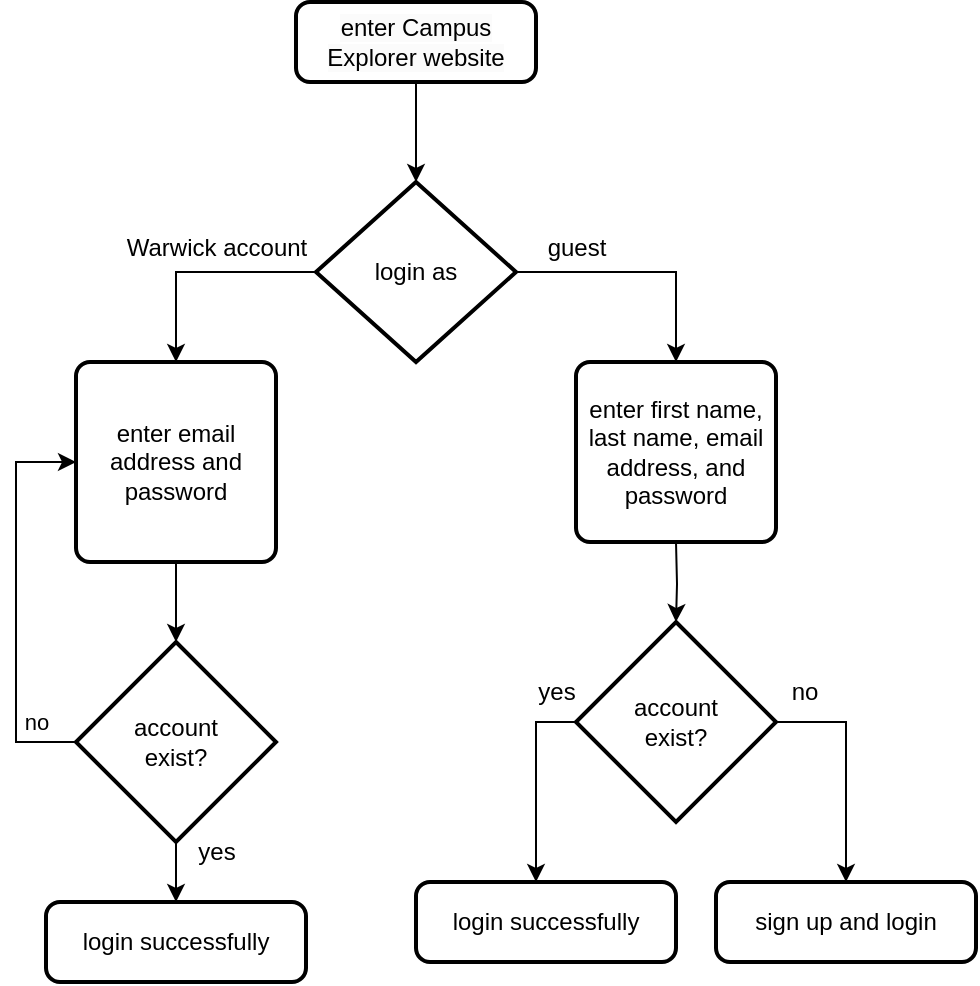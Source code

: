 <mxfile version="21.5.0" type="github">
  <diagram id="C5RBs43oDa-KdzZeNtuy" name="Page-1">
    <mxGraphModel dx="865" dy="542" grid="1" gridSize="10" guides="1" tooltips="1" connect="1" arrows="1" fold="1" page="1" pageScale="1" pageWidth="827" pageHeight="1169" math="0" shadow="0">
      <root>
        <mxCell id="WIyWlLk6GJQsqaUBKTNV-0" />
        <mxCell id="WIyWlLk6GJQsqaUBKTNV-1" parent="WIyWlLk6GJQsqaUBKTNV-0" />
        <mxCell id="D2uSXx4SEqzR9EKK17rN-6" style="edgeStyle=orthogonalEdgeStyle;rounded=0;orthogonalLoop=1;jettySize=auto;html=1;exitX=0.5;exitY=1;exitDx=0;exitDy=0;entryX=0.5;entryY=0;entryDx=0;entryDy=0;entryPerimeter=0;" edge="1" parent="WIyWlLk6GJQsqaUBKTNV-1" source="D2uSXx4SEqzR9EKK17rN-0" target="D2uSXx4SEqzR9EKK17rN-1">
          <mxGeometry relative="1" as="geometry" />
        </mxCell>
        <mxCell id="D2uSXx4SEqzR9EKK17rN-0" value="&lt;span style=&quot;caret-color: rgb(0, 0, 0); color: rgb(0, 0, 0); font-family: Helvetica; font-size: 12px; font-style: normal; font-variant-caps: normal; font-weight: 400; letter-spacing: normal; text-align: center; text-indent: 0px; text-transform: none; word-spacing: 0px; -webkit-text-stroke-width: 0px; background-color: rgb(251, 251, 251); text-decoration: none; float: none; display: inline !important;&quot;&gt;enter Campus Explorer website&lt;/span&gt;" style="rounded=1;whiteSpace=wrap;html=1;absoluteArcSize=1;arcSize=14;strokeWidth=2;" vertex="1" parent="WIyWlLk6GJQsqaUBKTNV-1">
          <mxGeometry x="160" y="160" width="120" height="40" as="geometry" />
        </mxCell>
        <mxCell id="D2uSXx4SEqzR9EKK17rN-1" value="login as" style="strokeWidth=2;html=1;shape=mxgraph.flowchart.decision;whiteSpace=wrap;" vertex="1" parent="WIyWlLk6GJQsqaUBKTNV-1">
          <mxGeometry x="170" y="250" width="100" height="90" as="geometry" />
        </mxCell>
        <mxCell id="D2uSXx4SEqzR9EKK17rN-10" value="" style="edgeStyle=orthogonalEdgeStyle;rounded=0;orthogonalLoop=1;jettySize=auto;html=1;" edge="1" parent="WIyWlLk6GJQsqaUBKTNV-1" source="D2uSXx4SEqzR9EKK17rN-2" target="D2uSXx4SEqzR9EKK17rN-3">
          <mxGeometry relative="1" as="geometry" />
        </mxCell>
        <mxCell id="D2uSXx4SEqzR9EKK17rN-2" value="enter email address and password" style="rounded=1;whiteSpace=wrap;html=1;absoluteArcSize=1;arcSize=14;strokeWidth=2;" vertex="1" parent="WIyWlLk6GJQsqaUBKTNV-1">
          <mxGeometry x="50" y="340" width="100" height="100" as="geometry" />
        </mxCell>
        <mxCell id="D2uSXx4SEqzR9EKK17rN-14" value="" style="edgeStyle=orthogonalEdgeStyle;rounded=0;orthogonalLoop=1;jettySize=auto;html=1;" edge="1" parent="WIyWlLk6GJQsqaUBKTNV-1" source="D2uSXx4SEqzR9EKK17rN-3" target="D2uSXx4SEqzR9EKK17rN-13">
          <mxGeometry relative="1" as="geometry" />
        </mxCell>
        <mxCell id="D2uSXx4SEqzR9EKK17rN-3" value="account&lt;br&gt;exist?" style="strokeWidth=2;html=1;shape=mxgraph.flowchart.decision;whiteSpace=wrap;" vertex="1" parent="WIyWlLk6GJQsqaUBKTNV-1">
          <mxGeometry x="50" y="480" width="100" height="100" as="geometry" />
        </mxCell>
        <mxCell id="D2uSXx4SEqzR9EKK17rN-9" value="" style="endArrow=classic;html=1;rounded=0;exitX=0;exitY=0.5;exitDx=0;exitDy=0;exitPerimeter=0;entryX=0.5;entryY=0;entryDx=0;entryDy=0;" edge="1" parent="WIyWlLk6GJQsqaUBKTNV-1" source="D2uSXx4SEqzR9EKK17rN-1" target="D2uSXx4SEqzR9EKK17rN-2">
          <mxGeometry width="50" height="50" relative="1" as="geometry">
            <mxPoint x="190" y="440" as="sourcePoint" />
            <mxPoint x="240" y="390" as="targetPoint" />
            <Array as="points">
              <mxPoint x="100" y="295" />
            </Array>
          </mxGeometry>
        </mxCell>
        <mxCell id="D2uSXx4SEqzR9EKK17rN-11" value="" style="endArrow=classic;html=1;rounded=0;exitX=0;exitY=0.5;exitDx=0;exitDy=0;exitPerimeter=0;entryX=0;entryY=0.5;entryDx=0;entryDy=0;" edge="1" parent="WIyWlLk6GJQsqaUBKTNV-1" source="D2uSXx4SEqzR9EKK17rN-3" target="D2uSXx4SEqzR9EKK17rN-2">
          <mxGeometry width="50" height="50" relative="1" as="geometry">
            <mxPoint x="160" y="500" as="sourcePoint" />
            <mxPoint x="210" y="450" as="targetPoint" />
            <Array as="points">
              <mxPoint x="20" y="530" />
              <mxPoint x="20" y="390" />
            </Array>
          </mxGeometry>
        </mxCell>
        <mxCell id="D2uSXx4SEqzR9EKK17rN-12" value="no" style="edgeLabel;html=1;align=center;verticalAlign=middle;resizable=0;points=[];" vertex="1" connectable="0" parent="D2uSXx4SEqzR9EKK17rN-11">
          <mxGeometry x="-0.53" y="-5" relative="1" as="geometry">
            <mxPoint x="5" y="7" as="offset" />
          </mxGeometry>
        </mxCell>
        <mxCell id="D2uSXx4SEqzR9EKK17rN-13" value="login successfully" style="rounded=1;whiteSpace=wrap;html=1;absoluteArcSize=1;arcSize=14;strokeWidth=2;" vertex="1" parent="WIyWlLk6GJQsqaUBKTNV-1">
          <mxGeometry x="35" y="610" width="130" height="40" as="geometry" />
        </mxCell>
        <mxCell id="D2uSXx4SEqzR9EKK17rN-15" value="yes" style="text;html=1;align=center;verticalAlign=middle;resizable=0;points=[];autosize=1;strokeColor=none;fillColor=none;" vertex="1" parent="WIyWlLk6GJQsqaUBKTNV-1">
          <mxGeometry x="100" y="570" width="40" height="30" as="geometry" />
        </mxCell>
        <mxCell id="D2uSXx4SEqzR9EKK17rN-16" value="enter first name, last name, email address, and password" style="rounded=1;whiteSpace=wrap;html=1;absoluteArcSize=1;arcSize=14;strokeWidth=2;" vertex="1" parent="WIyWlLk6GJQsqaUBKTNV-1">
          <mxGeometry x="300" y="340" width="100" height="90" as="geometry" />
        </mxCell>
        <mxCell id="D2uSXx4SEqzR9EKK17rN-17" value="" style="endArrow=classic;html=1;rounded=0;exitX=1;exitY=0.5;exitDx=0;exitDy=0;exitPerimeter=0;entryX=0.5;entryY=0;entryDx=0;entryDy=0;" edge="1" parent="WIyWlLk6GJQsqaUBKTNV-1" source="D2uSXx4SEqzR9EKK17rN-1" target="D2uSXx4SEqzR9EKK17rN-16">
          <mxGeometry width="50" height="50" relative="1" as="geometry">
            <mxPoint x="200" y="370" as="sourcePoint" />
            <mxPoint x="250" y="320" as="targetPoint" />
            <Array as="points">
              <mxPoint x="350" y="295" />
            </Array>
          </mxGeometry>
        </mxCell>
        <mxCell id="D2uSXx4SEqzR9EKK17rN-18" value="Warwick account" style="text;html=1;align=center;verticalAlign=middle;resizable=0;points=[];autosize=1;strokeColor=none;fillColor=none;" vertex="1" parent="WIyWlLk6GJQsqaUBKTNV-1">
          <mxGeometry x="65" y="268" width="110" height="30" as="geometry" />
        </mxCell>
        <mxCell id="D2uSXx4SEqzR9EKK17rN-19" value="guest" style="text;html=1;align=center;verticalAlign=middle;resizable=0;points=[];autosize=1;strokeColor=none;fillColor=none;" vertex="1" parent="WIyWlLk6GJQsqaUBKTNV-1">
          <mxGeometry x="275" y="268" width="50" height="30" as="geometry" />
        </mxCell>
        <mxCell id="D2uSXx4SEqzR9EKK17rN-20" value="" style="edgeStyle=orthogonalEdgeStyle;rounded=0;orthogonalLoop=1;jettySize=auto;html=1;" edge="1" parent="WIyWlLk6GJQsqaUBKTNV-1" target="D2uSXx4SEqzR9EKK17rN-22">
          <mxGeometry relative="1" as="geometry">
            <mxPoint x="350" y="430" as="sourcePoint" />
          </mxGeometry>
        </mxCell>
        <mxCell id="D2uSXx4SEqzR9EKK17rN-22" value="account&lt;br&gt;exist?" style="strokeWidth=2;html=1;shape=mxgraph.flowchart.decision;whiteSpace=wrap;" vertex="1" parent="WIyWlLk6GJQsqaUBKTNV-1">
          <mxGeometry x="300" y="470" width="100" height="100" as="geometry" />
        </mxCell>
        <mxCell id="D2uSXx4SEqzR9EKK17rN-24" value="" style="endArrow=classic;html=1;rounded=0;exitX=0;exitY=0.5;exitDx=0;exitDy=0;exitPerimeter=0;" edge="1" parent="WIyWlLk6GJQsqaUBKTNV-1" source="D2uSXx4SEqzR9EKK17rN-22">
          <mxGeometry width="50" height="50" relative="1" as="geometry">
            <mxPoint x="230" y="550" as="sourcePoint" />
            <mxPoint x="280" y="600" as="targetPoint" />
            <Array as="points">
              <mxPoint x="280" y="520" />
            </Array>
          </mxGeometry>
        </mxCell>
        <mxCell id="D2uSXx4SEqzR9EKK17rN-25" value="yes" style="text;html=1;align=center;verticalAlign=middle;resizable=0;points=[];autosize=1;strokeColor=none;fillColor=none;" vertex="1" parent="WIyWlLk6GJQsqaUBKTNV-1">
          <mxGeometry x="270" y="490" width="40" height="30" as="geometry" />
        </mxCell>
        <mxCell id="D2uSXx4SEqzR9EKK17rN-26" value="login successfully" style="rounded=1;whiteSpace=wrap;html=1;absoluteArcSize=1;arcSize=14;strokeWidth=2;" vertex="1" parent="WIyWlLk6GJQsqaUBKTNV-1">
          <mxGeometry x="220" y="600" width="130" height="40" as="geometry" />
        </mxCell>
        <mxCell id="D2uSXx4SEqzR9EKK17rN-27" value="" style="endArrow=classic;html=1;rounded=0;exitX=1;exitY=0.5;exitDx=0;exitDy=0;exitPerimeter=0;entryX=0.5;entryY=0;entryDx=0;entryDy=0;" edge="1" parent="WIyWlLk6GJQsqaUBKTNV-1" source="D2uSXx4SEqzR9EKK17rN-22" target="D2uSXx4SEqzR9EKK17rN-29">
          <mxGeometry width="50" height="50" relative="1" as="geometry">
            <mxPoint x="320" y="550" as="sourcePoint" />
            <mxPoint x="440" y="600" as="targetPoint" />
            <Array as="points">
              <mxPoint x="435" y="520" />
            </Array>
          </mxGeometry>
        </mxCell>
        <mxCell id="D2uSXx4SEqzR9EKK17rN-28" value="no" style="text;html=1;align=center;verticalAlign=middle;resizable=0;points=[];autosize=1;strokeColor=none;fillColor=none;" vertex="1" parent="WIyWlLk6GJQsqaUBKTNV-1">
          <mxGeometry x="394" y="490" width="40" height="30" as="geometry" />
        </mxCell>
        <mxCell id="D2uSXx4SEqzR9EKK17rN-29" value="sign up and login" style="rounded=1;whiteSpace=wrap;html=1;absoluteArcSize=1;arcSize=14;strokeWidth=2;" vertex="1" parent="WIyWlLk6GJQsqaUBKTNV-1">
          <mxGeometry x="370" y="600" width="130" height="40" as="geometry" />
        </mxCell>
      </root>
    </mxGraphModel>
  </diagram>
</mxfile>
